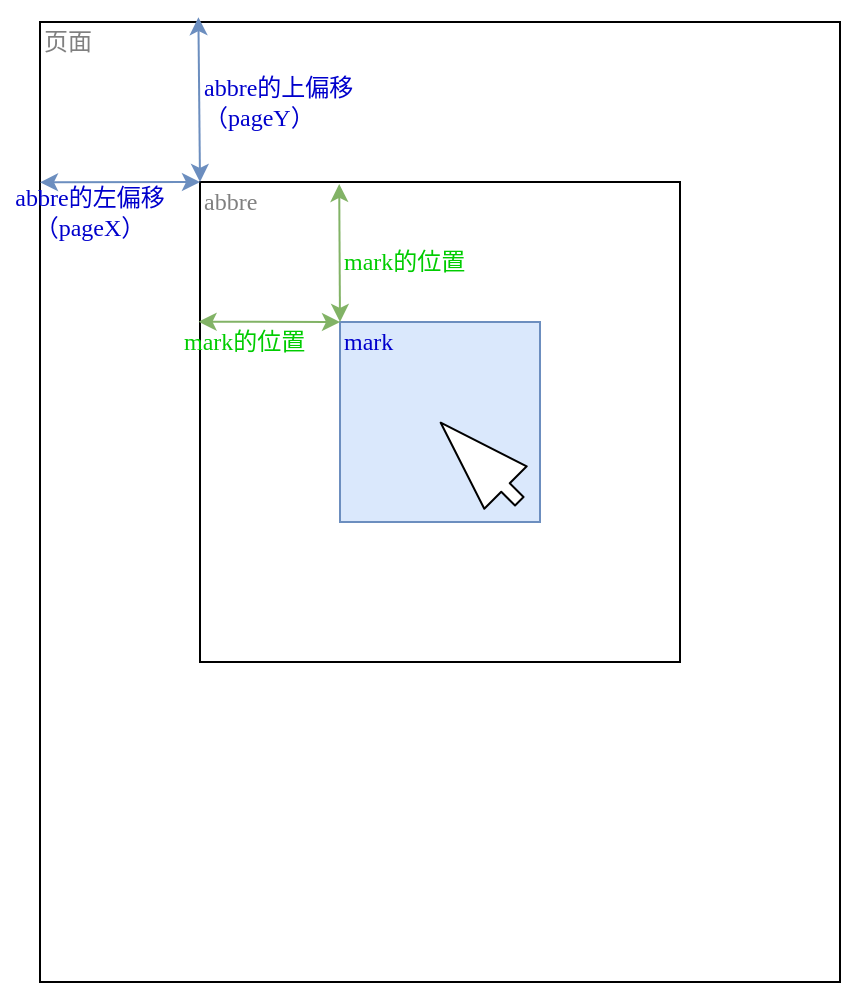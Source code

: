 <mxfile version="13.6.2" type="device"><diagram id="VQWR7JfPlgdTaJKFF0tu" name="第 1 页"><mxGraphModel dx="1024" dy="584" grid="1" gridSize="10" guides="1" tooltips="1" connect="1" arrows="1" fold="1" page="1" pageScale="1" pageWidth="827" pageHeight="1169" math="0" shadow="0"><root><mxCell id="0"/><mxCell id="1" parent="0"/><mxCell id="cm10o2nwoB_X1eceBsTB-4" value="" style="rounded=0;whiteSpace=wrap;html=1;fillColor=none;fontFamily=Lucida Console;" parent="1" vertex="1"><mxGeometry x="160" y="80" width="400" height="480" as="geometry"/></mxCell><mxCell id="cm10o2nwoB_X1eceBsTB-3" value="" style="rounded=0;whiteSpace=wrap;html=1;fontFamily=Lucida Console;" parent="1" vertex="1"><mxGeometry x="240" y="160" width="240" height="240" as="geometry"/></mxCell><mxCell id="cm10o2nwoB_X1eceBsTB-2" value="" style="rounded=0;whiteSpace=wrap;html=1;fillColor=#dae8fc;strokeColor=#6c8ebf;fontFamily=Lucida Console;" parent="1" vertex="1"><mxGeometry x="310" y="230" width="100" height="100" as="geometry"/></mxCell><mxCell id="cm10o2nwoB_X1eceBsTB-6" value="mark" style="text;html=1;strokeColor=none;fillColor=none;align=left;verticalAlign=middle;whiteSpace=wrap;rounded=0;fontColor=#0000CC;fontFamily=Lucida Console;" parent="1" vertex="1"><mxGeometry x="310" y="230" width="40" height="20" as="geometry"/></mxCell><mxCell id="cm10o2nwoB_X1eceBsTB-7" value="abbre" style="text;html=1;strokeColor=none;fillColor=none;align=left;verticalAlign=middle;whiteSpace=wrap;rounded=0;fontColor=#808080;fontFamily=Lucida Console;" parent="1" vertex="1"><mxGeometry x="240" y="160" width="40" height="20" as="geometry"/></mxCell><mxCell id="cm10o2nwoB_X1eceBsTB-8" value="页面" style="text;html=1;strokeColor=none;fillColor=none;align=left;verticalAlign=middle;whiteSpace=wrap;rounded=0;fontColor=#808080;fontFamily=Lucida Console;" parent="1" vertex="1"><mxGeometry x="160" y="80" width="40" height="20" as="geometry"/></mxCell><mxCell id="Y5SeSj5iy7srUDlrTd-0-1" value="" style="endArrow=classic;startArrow=classic;html=1;exitX=0;exitY=0;exitDx=0;exitDy=0;entryX=0.29;entryY=0.004;entryDx=0;entryDy=0;entryPerimeter=0;fillColor=#d5e8d4;strokeColor=#82b366;" edge="1" parent="1" source="cm10o2nwoB_X1eceBsTB-6" target="cm10o2nwoB_X1eceBsTB-3"><mxGeometry width="50" height="50" relative="1" as="geometry"><mxPoint x="360" y="280" as="sourcePoint"/><mxPoint x="314" y="160" as="targetPoint"/></mxGeometry></mxCell><mxCell id="cm10o2nwoB_X1eceBsTB-1" value="" style="shape=flexArrow;endArrow=classic;html=1;endWidth=23;endSize=14.94;width=6;fillColor=#ffffff;fontFamily=Lucida Console;shadow=0;" parent="1" edge="1"><mxGeometry width="50" height="50" relative="1" as="geometry"><mxPoint x="400" y="320" as="sourcePoint"/><mxPoint x="360" y="280" as="targetPoint"/></mxGeometry></mxCell><mxCell id="Y5SeSj5iy7srUDlrTd-0-2" value="" style="endArrow=classic;startArrow=classic;html=1;entryX=0;entryY=0;entryDx=0;entryDy=0;exitX=-0.003;exitY=0.291;exitDx=0;exitDy=0;exitPerimeter=0;fillColor=#d5e8d4;strokeColor=#82b366;" edge="1" parent="1" source="cm10o2nwoB_X1eceBsTB-3" target="cm10o2nwoB_X1eceBsTB-6"><mxGeometry width="50" height="50" relative="1" as="geometry"><mxPoint x="390" y="330" as="sourcePoint"/><mxPoint x="440" y="280" as="targetPoint"/></mxGeometry></mxCell><mxCell id="Y5SeSj5iy7srUDlrTd-0-3" value="" style="endArrow=classic;startArrow=classic;html=1;entryX=0;entryY=0;entryDx=0;entryDy=0;exitX=0.198;exitY=-0.005;exitDx=0;exitDy=0;exitPerimeter=0;fillColor=#dae8fc;strokeColor=#6c8ebf;" edge="1" parent="1" source="cm10o2nwoB_X1eceBsTB-4" target="cm10o2nwoB_X1eceBsTB-7"><mxGeometry width="50" height="50" relative="1" as="geometry"><mxPoint x="390" y="330" as="sourcePoint"/><mxPoint x="440" y="280" as="targetPoint"/></mxGeometry></mxCell><mxCell id="Y5SeSj5iy7srUDlrTd-0-4" value="" style="endArrow=classic;startArrow=classic;html=1;exitX=0;exitY=0;exitDx=0;exitDy=0;entryX=0;entryY=0.167;entryDx=0;entryDy=0;entryPerimeter=0;fillColor=#dae8fc;strokeColor=#6c8ebf;" edge="1" parent="1" source="cm10o2nwoB_X1eceBsTB-7" target="cm10o2nwoB_X1eceBsTB-4"><mxGeometry width="50" height="50" relative="1" as="geometry"><mxPoint x="390" y="330" as="sourcePoint"/><mxPoint x="440" y="280" as="targetPoint"/></mxGeometry></mxCell><mxCell id="Y5SeSj5iy7srUDlrTd-0-5" value="abbre的上偏移&lt;br&gt;（pageY）" style="text;html=1;strokeColor=none;fillColor=none;align=left;verticalAlign=middle;whiteSpace=wrap;rounded=0;fontColor=#0000CC;fontFamily=Lucida Console;" vertex="1" parent="1"><mxGeometry x="240" y="110" width="90" height="20" as="geometry"/></mxCell><mxCell id="Y5SeSj5iy7srUDlrTd-0-6" value="abbre的左偏移&lt;br&gt;（pageX）" style="text;html=1;strokeColor=none;fillColor=none;align=center;verticalAlign=middle;whiteSpace=wrap;rounded=0;fontColor=#0000CC;fontFamily=Lucida Console;" vertex="1" parent="1"><mxGeometry x="140" y="160" width="90" height="30" as="geometry"/></mxCell><mxCell id="Y5SeSj5iy7srUDlrTd-0-8" value="mark的位置" style="text;html=1;strokeColor=none;fillColor=none;align=left;verticalAlign=middle;whiteSpace=wrap;rounded=0;fontFamily=Lucida Console;fontColor=#00CC00;" vertex="1" parent="1"><mxGeometry x="230" y="230" width="70" height="20" as="geometry"/></mxCell><mxCell id="Y5SeSj5iy7srUDlrTd-0-9" value="mark的位置" style="text;html=1;strokeColor=none;fillColor=none;align=left;verticalAlign=middle;whiteSpace=wrap;rounded=0;fontFamily=Lucida Console;fontColor=#00CC00;" vertex="1" parent="1"><mxGeometry x="310" y="190" width="70" height="20" as="geometry"/></mxCell></root></mxGraphModel></diagram></mxfile>